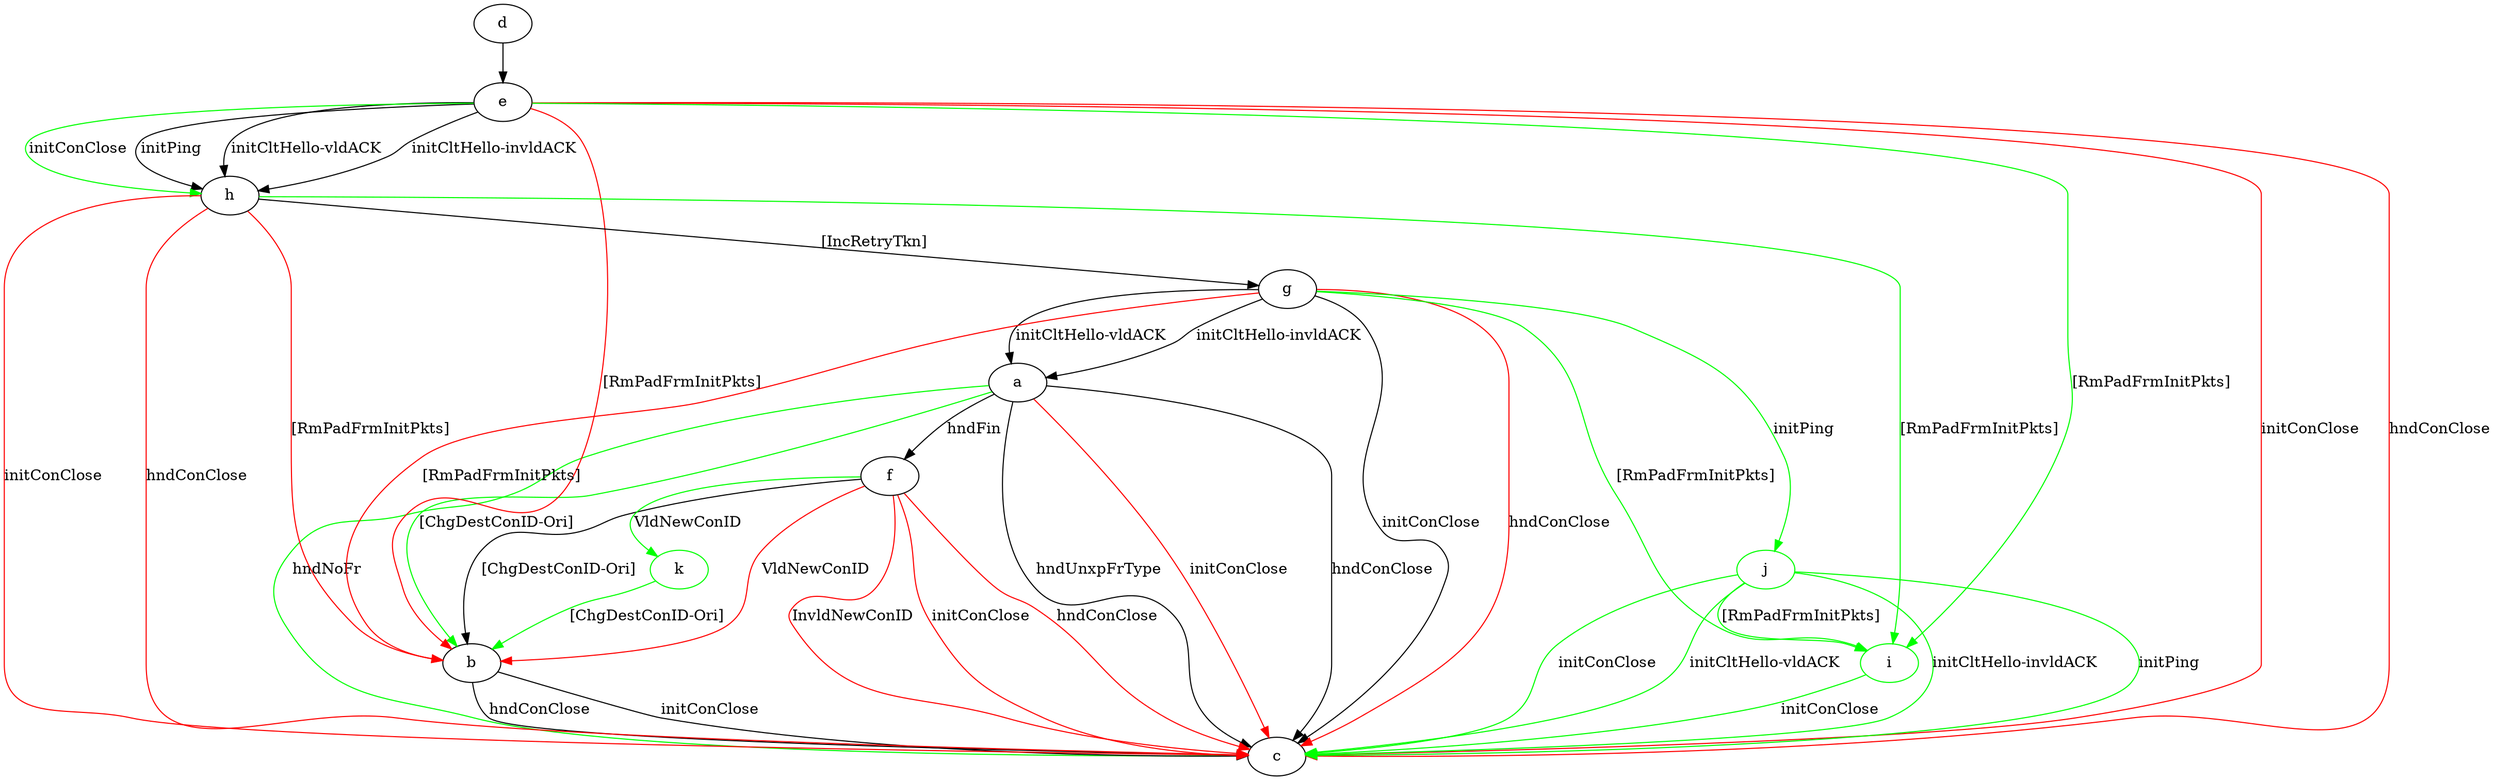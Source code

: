 digraph "" {
	a -> b	[key=0,
		color=green,
		label="[ChgDestConID-Ori] "];
	a -> c	[key=0,
		label="hndUnxpFrType "];
	a -> c	[key=1,
		label="hndConClose "];
	a -> c	[key=2,
		color=green,
		label="hndNoFr "];
	a -> c	[key=3,
		color=red,
		label="initConClose "];
	a -> f	[key=0,
		label="hndFin "];
	b -> c	[key=0,
		label="initConClose "];
	b -> c	[key=1,
		label="hndConClose "];
	d -> e	[key=0];
	e -> b	[key=0,
		color=red,
		label="[RmPadFrmInitPkts] "];
	e -> c	[key=0,
		color=red,
		label="initConClose "];
	e -> c	[key=1,
		color=red,
		label="hndConClose "];
	e -> h	[key=0,
		label="initPing "];
	e -> h	[key=1,
		label="initCltHello-vldACK "];
	e -> h	[key=2,
		label="initCltHello-invldACK "];
	e -> h	[key=3,
		color=green,
		label="initConClose "];
	i	[color=green];
	e -> i	[key=0,
		color=green,
		label="[RmPadFrmInitPkts] "];
	f -> b	[key=0,
		label="[ChgDestConID-Ori] "];
	f -> b	[key=1,
		color=red,
		label="VldNewConID "];
	f -> c	[key=0,
		color=red,
		label="initConClose "];
	f -> c	[key=1,
		color=red,
		label="hndConClose "];
	f -> c	[key=2,
		color=red,
		label="InvldNewConID "];
	k	[color=green];
	f -> k	[key=0,
		color=green,
		label="VldNewConID "];
	g -> a	[key=0,
		label="initCltHello-vldACK "];
	g -> a	[key=1,
		label="initCltHello-invldACK "];
	g -> b	[key=0,
		color=red,
		label="[RmPadFrmInitPkts] "];
	g -> c	[key=0,
		label="initConClose "];
	g -> c	[key=1,
		color=red,
		label="hndConClose "];
	g -> i	[key=0,
		color=green,
		label="[RmPadFrmInitPkts] "];
	j	[color=green];
	g -> j	[key=0,
		color=green,
		label="initPing "];
	h -> b	[key=0,
		color=red,
		label="[RmPadFrmInitPkts] "];
	h -> c	[key=0,
		color=red,
		label="initConClose "];
	h -> c	[key=1,
		color=red,
		label="hndConClose "];
	h -> g	[key=0,
		label="[IncRetryTkn] "];
	h -> i	[key=0,
		color=green,
		label="[RmPadFrmInitPkts] "];
	i -> c	[key=0,
		color=green,
		label="initConClose "];
	j -> c	[key=0,
		color=green,
		label="initPing "];
	j -> c	[key=1,
		color=green,
		label="initConClose "];
	j -> c	[key=2,
		color=green,
		label="initCltHello-vldACK "];
	j -> c	[key=3,
		color=green,
		label="initCltHello-invldACK "];
	j -> i	[key=0,
		color=green,
		label="[RmPadFrmInitPkts] "];
	k -> b	[key=0,
		color=green,
		label="[ChgDestConID-Ori] "];
}
